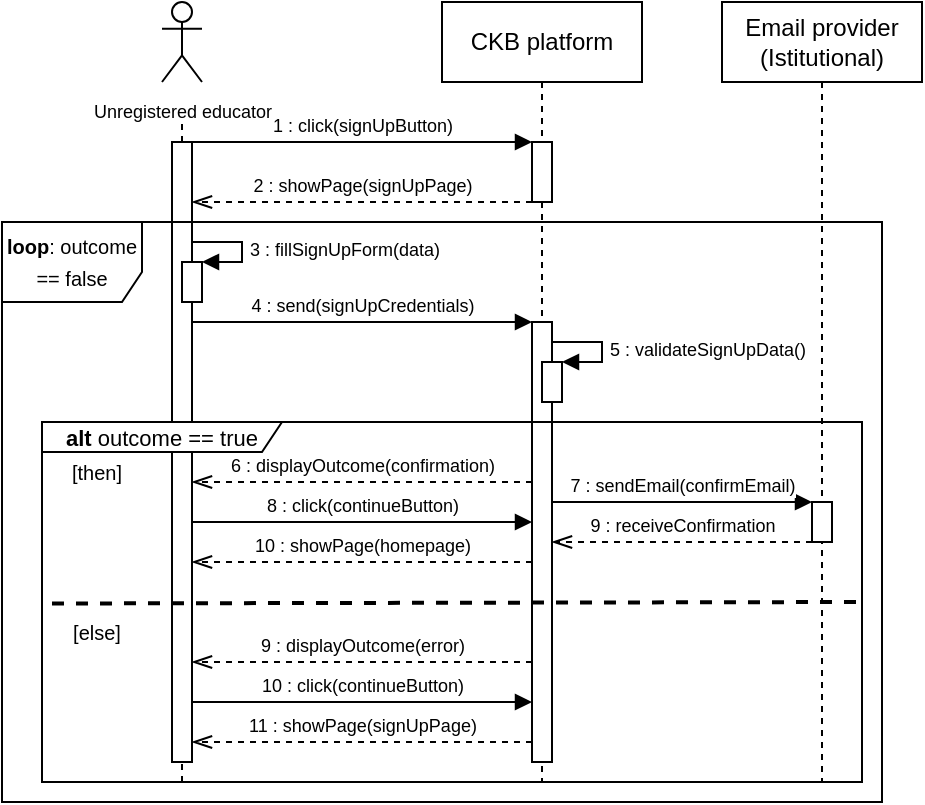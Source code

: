 <mxfile version="22.1.5" type="device">
  <diagram name="Page-1" id="2YBvvXClWsGukQMizWep">
    <mxGraphModel dx="1807" dy="433" grid="1" gridSize="10" guides="1" tooltips="1" connect="1" arrows="1" fold="1" page="1" pageScale="1" pageWidth="850" pageHeight="1100" math="0" shadow="0">
      <root>
        <mxCell id="0" />
        <mxCell id="1" parent="0" />
        <mxCell id="N4dMPoxiRUDQKIRCIP64-26" value="CKB platform" style="shape=umlLifeline;perimeter=lifelinePerimeter;whiteSpace=wrap;html=1;container=0;dropTarget=0;collapsible=0;recursiveResize=0;outlineConnect=0;portConstraint=eastwest;newEdgeStyle={&quot;edgeStyle&quot;:&quot;elbowEdgeStyle&quot;,&quot;elbow&quot;:&quot;vertical&quot;,&quot;curved&quot;:0,&quot;rounded&quot;:0};" vertex="1" parent="1">
          <mxGeometry x="50" y="50" width="100" height="390" as="geometry" />
        </mxCell>
        <mxCell id="N4dMPoxiRUDQKIRCIP64-27" value="" style="html=1;points=[];perimeter=orthogonalPerimeter;outlineConnect=0;targetShapes=umlLifeline;portConstraint=eastwest;newEdgeStyle={&quot;edgeStyle&quot;:&quot;elbowEdgeStyle&quot;,&quot;elbow&quot;:&quot;vertical&quot;,&quot;curved&quot;:0,&quot;rounded&quot;:0};" vertex="1" parent="N4dMPoxiRUDQKIRCIP64-26">
          <mxGeometry x="45" y="70" width="10" height="30" as="geometry" />
        </mxCell>
        <mxCell id="N4dMPoxiRUDQKIRCIP64-28" value="" style="html=1;points=[];perimeter=orthogonalPerimeter;outlineConnect=0;targetShapes=umlLifeline;portConstraint=eastwest;newEdgeStyle={&quot;edgeStyle&quot;:&quot;elbowEdgeStyle&quot;,&quot;elbow&quot;:&quot;vertical&quot;,&quot;curved&quot;:0,&quot;rounded&quot;:0};" vertex="1" parent="N4dMPoxiRUDQKIRCIP64-26">
          <mxGeometry x="45" y="160" width="10" height="220" as="geometry" />
        </mxCell>
        <mxCell id="N4dMPoxiRUDQKIRCIP64-29" value="" style="html=1;points=[[0,0,0,0,5],[0,1,0,0,-5],[1,0,0,0,5],[1,1,0,0,-5]];perimeter=orthogonalPerimeter;outlineConnect=0;targetShapes=umlLifeline;portConstraint=eastwest;newEdgeStyle={&quot;curved&quot;:0,&quot;rounded&quot;:0};" vertex="1" parent="N4dMPoxiRUDQKIRCIP64-26">
          <mxGeometry x="50" y="180" width="10" height="20" as="geometry" />
        </mxCell>
        <mxCell id="N4dMPoxiRUDQKIRCIP64-30" value="&lt;font style=&quot;font-size: 9px;&quot;&gt;5 : validateSignUpData()&lt;/font&gt;" style="html=1;align=left;spacingLeft=2;endArrow=block;rounded=0;edgeStyle=orthogonalEdgeStyle;curved=0;rounded=0;" edge="1" parent="N4dMPoxiRUDQKIRCIP64-26" target="N4dMPoxiRUDQKIRCIP64-29" source="N4dMPoxiRUDQKIRCIP64-28">
          <mxGeometry relative="1" as="geometry">
            <mxPoint x="55" y="150" as="sourcePoint" />
            <Array as="points">
              <mxPoint x="80" y="170" />
              <mxPoint x="80" y="180" />
            </Array>
          </mxGeometry>
        </mxCell>
        <mxCell id="N4dMPoxiRUDQKIRCIP64-31" value="&lt;font style=&quot;font-size: 9px;&quot;&gt;Unregistered educator&lt;/font&gt;" style="shape=umlActor;verticalLabelPosition=bottom;verticalAlign=top;html=1;outlineConnect=0;" vertex="1" parent="1">
          <mxGeometry x="-90" y="50" width="20" height="40" as="geometry" />
        </mxCell>
        <mxCell id="N4dMPoxiRUDQKIRCIP64-32" value="" style="endArrow=none;dashed=1;html=1;rounded=0;" edge="1" parent="1" source="N4dMPoxiRUDQKIRCIP64-34">
          <mxGeometry width="50" height="50" relative="1" as="geometry">
            <mxPoint x="-80" y="360" as="sourcePoint" />
            <mxPoint x="-80" y="110" as="targetPoint" />
          </mxGeometry>
        </mxCell>
        <mxCell id="N4dMPoxiRUDQKIRCIP64-33" value="" style="endArrow=none;dashed=1;html=1;rounded=0;" edge="1" parent="1" target="N4dMPoxiRUDQKIRCIP64-34">
          <mxGeometry width="50" height="50" relative="1" as="geometry">
            <mxPoint x="-80" y="440" as="sourcePoint" />
            <mxPoint x="-79.93" y="370" as="targetPoint" />
          </mxGeometry>
        </mxCell>
        <mxCell id="N4dMPoxiRUDQKIRCIP64-34" value="" style="html=1;points=[];perimeter=orthogonalPerimeter;outlineConnect=0;targetShapes=umlLifeline;portConstraint=eastwest;newEdgeStyle={&quot;edgeStyle&quot;:&quot;elbowEdgeStyle&quot;,&quot;elbow&quot;:&quot;vertical&quot;,&quot;curved&quot;:0,&quot;rounded&quot;:0};" vertex="1" parent="1">
          <mxGeometry x="-85" y="120" width="10" height="310" as="geometry" />
        </mxCell>
        <mxCell id="N4dMPoxiRUDQKIRCIP64-35" value="&lt;font style=&quot;font-size: 9px;&quot;&gt;1 : click(signUpButton)&lt;/font&gt;" style="html=1;verticalAlign=bottom;endArrow=block;edgeStyle=elbowEdgeStyle;elbow=vertical;curved=0;rounded=0;" edge="1" parent="1" source="N4dMPoxiRUDQKIRCIP64-34" target="N4dMPoxiRUDQKIRCIP64-27">
          <mxGeometry relative="1" as="geometry">
            <mxPoint x="-40" y="120" as="sourcePoint" />
            <Array as="points">
              <mxPoint x="40" y="120" />
            </Array>
            <mxPoint x="125" y="120" as="targetPoint" />
          </mxGeometry>
        </mxCell>
        <mxCell id="N4dMPoxiRUDQKIRCIP64-36" value="&lt;font style=&quot;font-size: 9px;&quot;&gt;2 : showPage(signUpPage)&lt;/font&gt;" style="html=1;verticalAlign=bottom;endArrow=openThin;dashed=1;endSize=8;edgeStyle=elbowEdgeStyle;elbow=vertical;curved=0;rounded=0;endFill=0;" edge="1" parent="1" source="N4dMPoxiRUDQKIRCIP64-27" target="N4dMPoxiRUDQKIRCIP64-34">
          <mxGeometry relative="1" as="geometry">
            <mxPoint x="-40" y="150" as="targetPoint" />
            <Array as="points">
              <mxPoint x="15" y="150" />
            </Array>
            <mxPoint x="90" y="150" as="sourcePoint" />
          </mxGeometry>
        </mxCell>
        <mxCell id="N4dMPoxiRUDQKIRCIP64-37" value="" style="html=1;points=[[0,0,0,0,5],[0,1,0,0,-5],[1,0,0,0,5],[1,1,0,0,-5]];perimeter=orthogonalPerimeter;outlineConnect=0;targetShapes=umlLifeline;portConstraint=eastwest;newEdgeStyle={&quot;curved&quot;:0,&quot;rounded&quot;:0};" vertex="1" parent="1">
          <mxGeometry x="-80" y="180" width="10" height="20" as="geometry" />
        </mxCell>
        <mxCell id="N4dMPoxiRUDQKIRCIP64-38" value="&lt;font style=&quot;font-size: 9px;&quot;&gt;4 : send(signUpCredentials)&lt;/font&gt;" style="html=1;verticalAlign=bottom;endArrow=block;edgeStyle=elbowEdgeStyle;elbow=vertical;curved=0;rounded=0;" edge="1" parent="1" target="N4dMPoxiRUDQKIRCIP64-28" source="N4dMPoxiRUDQKIRCIP64-34">
          <mxGeometry relative="1" as="geometry">
            <mxPoint x="-70" y="200" as="sourcePoint" />
            <Array as="points">
              <mxPoint x="40" y="210" />
            </Array>
            <mxPoint x="100" y="210" as="targetPoint" />
          </mxGeometry>
        </mxCell>
        <mxCell id="N4dMPoxiRUDQKIRCIP64-39" value="&lt;font style=&quot;font-size: 9px;&quot;&gt;6 : displayOutcome(confirmation)&lt;/font&gt;" style="html=1;verticalAlign=bottom;endArrow=openThin;dashed=1;endSize=8;edgeStyle=elbowEdgeStyle;elbow=vertical;curved=0;rounded=0;endFill=0;" edge="1" parent="1">
          <mxGeometry relative="1" as="geometry">
            <mxPoint x="-75" y="290" as="targetPoint" />
            <Array as="points">
              <mxPoint x="20" y="290" />
            </Array>
            <mxPoint x="95" y="290" as="sourcePoint" />
          </mxGeometry>
        </mxCell>
        <mxCell id="N4dMPoxiRUDQKIRCIP64-40" value="&lt;b&gt;alt &lt;/b&gt;outcome == true" style="shape=umlFrame;whiteSpace=wrap;html=1;pointerEvents=0;width=120;height=15;fontSize=11;" vertex="1" parent="1">
          <mxGeometry x="-150" y="260" width="410" height="180" as="geometry" />
        </mxCell>
        <mxCell id="N4dMPoxiRUDQKIRCIP64-41" value="[then]" style="text;html=1;strokeColor=none;fillColor=none;align=center;verticalAlign=middle;whiteSpace=wrap;rounded=0;fontSize=10;" vertex="1" parent="1">
          <mxGeometry x="-140" y="280" width="35" height="10" as="geometry" />
        </mxCell>
        <mxCell id="N4dMPoxiRUDQKIRCIP64-42" value="Email provider (Istitutional)" style="shape=umlLifeline;perimeter=lifelinePerimeter;whiteSpace=wrap;html=1;container=0;dropTarget=0;collapsible=0;recursiveResize=0;outlineConnect=0;portConstraint=eastwest;newEdgeStyle={&quot;edgeStyle&quot;:&quot;elbowEdgeStyle&quot;,&quot;elbow&quot;:&quot;vertical&quot;,&quot;curved&quot;:0,&quot;rounded&quot;:0};" vertex="1" parent="1">
          <mxGeometry x="190" y="50" width="100" height="390" as="geometry" />
        </mxCell>
        <mxCell id="N4dMPoxiRUDQKIRCIP64-43" value="" style="html=1;points=[];perimeter=orthogonalPerimeter;outlineConnect=0;targetShapes=umlLifeline;portConstraint=eastwest;newEdgeStyle={&quot;edgeStyle&quot;:&quot;elbowEdgeStyle&quot;,&quot;elbow&quot;:&quot;vertical&quot;,&quot;curved&quot;:0,&quot;rounded&quot;:0};" vertex="1" parent="N4dMPoxiRUDQKIRCIP64-42">
          <mxGeometry x="45" y="250" width="10" height="20" as="geometry" />
        </mxCell>
        <mxCell id="N4dMPoxiRUDQKIRCIP64-44" value="&lt;font style=&quot;font-size: 9px;&quot;&gt;7 : sendEmail(confirmEmail)&lt;/font&gt;" style="html=1;verticalAlign=bottom;endArrow=block;edgeStyle=elbowEdgeStyle;elbow=vertical;curved=0;rounded=0;" edge="1" parent="1" target="N4dMPoxiRUDQKIRCIP64-43">
          <mxGeometry relative="1" as="geometry">
            <mxPoint x="105" y="300" as="sourcePoint" />
            <Array as="points">
              <mxPoint x="225" y="300" />
            </Array>
            <mxPoint x="285" y="300" as="targetPoint" />
          </mxGeometry>
        </mxCell>
        <mxCell id="N4dMPoxiRUDQKIRCIP64-45" value="&lt;font style=&quot;font-size: 9px;&quot;&gt;9 : receiveConfirmation&lt;/font&gt;" style="html=1;verticalAlign=bottom;endArrow=openThin;dashed=1;endSize=8;edgeStyle=elbowEdgeStyle;elbow=vertical;curved=0;rounded=0;endFill=0;" edge="1" parent="1" source="N4dMPoxiRUDQKIRCIP64-43">
          <mxGeometry relative="1" as="geometry">
            <mxPoint x="105" y="320" as="targetPoint" />
            <Array as="points">
              <mxPoint x="200" y="320" />
            </Array>
            <mxPoint x="280" y="320" as="sourcePoint" />
          </mxGeometry>
        </mxCell>
        <mxCell id="N4dMPoxiRUDQKIRCIP64-46" value="" style="endArrow=none;dashed=1;html=1;rounded=0;exitX=0.001;exitY=0.409;exitDx=0;exitDy=0;exitPerimeter=0;strokeWidth=2;" edge="1" parent="1">
          <mxGeometry width="50" height="50" relative="1" as="geometry">
            <mxPoint x="-145" y="350.75" as="sourcePoint" />
            <mxPoint x="260" y="350" as="targetPoint" />
          </mxGeometry>
        </mxCell>
        <mxCell id="N4dMPoxiRUDQKIRCIP64-47" value="[else]" style="text;html=1;strokeColor=none;fillColor=none;align=center;verticalAlign=middle;whiteSpace=wrap;rounded=0;fontSize=10;" vertex="1" parent="1">
          <mxGeometry x="-140" y="360" width="35" height="10" as="geometry" />
        </mxCell>
        <mxCell id="N4dMPoxiRUDQKIRCIP64-48" value="&lt;font style=&quot;font-size: 9px;&quot;&gt;9 : displayOutcome(error)&lt;/font&gt;" style="html=1;verticalAlign=bottom;endArrow=openThin;dashed=1;endSize=8;edgeStyle=elbowEdgeStyle;elbow=vertical;curved=0;rounded=0;endFill=0;" edge="1" parent="1">
          <mxGeometry relative="1" as="geometry">
            <mxPoint x="-75" y="380" as="targetPoint" />
            <Array as="points">
              <mxPoint x="20" y="380" />
            </Array>
            <mxPoint x="95" y="380" as="sourcePoint" />
          </mxGeometry>
        </mxCell>
        <mxCell id="N4dMPoxiRUDQKIRCIP64-49" value="&lt;font style=&quot;font-size: 9px;&quot;&gt;3 : fillSignUpForm(data)&lt;/font&gt;" style="html=1;align=left;spacingLeft=2;endArrow=block;rounded=0;edgeStyle=orthogonalEdgeStyle;curved=0;rounded=0;" edge="1" parent="1" target="N4dMPoxiRUDQKIRCIP64-37" source="N4dMPoxiRUDQKIRCIP64-34">
          <mxGeometry relative="1" as="geometry">
            <mxPoint x="-70" y="170" as="sourcePoint" />
            <Array as="points">
              <mxPoint x="-50" y="170" />
              <mxPoint x="-50" y="180" />
            </Array>
            <mxPoint x="-65" y="200" as="targetPoint" />
          </mxGeometry>
        </mxCell>
        <mxCell id="N4dMPoxiRUDQKIRCIP64-50" value="&lt;p style=&quot;line-height: 120%;&quot;&gt;&lt;font style=&quot;font-size: 10px;&quot;&gt;&lt;b&gt;loop&lt;/b&gt;: outcome == false&lt;/font&gt;&lt;/p&gt;" style="shape=umlFrame;whiteSpace=wrap;html=1;pointerEvents=0;width=70;height=40;verticalAlign=middle;horizontal=1;labelPosition=center;verticalLabelPosition=middle;align=center;" vertex="1" parent="1">
          <mxGeometry x="-170" y="160" width="440" height="290" as="geometry" />
        </mxCell>
        <mxCell id="N4dMPoxiRUDQKIRCIP64-51" value="&lt;font style=&quot;font-size: 9px;&quot;&gt;8 : click(continueButton)&lt;/font&gt;" style="html=1;verticalAlign=bottom;endArrow=block;edgeStyle=elbowEdgeStyle;elbow=vertical;curved=0;rounded=0;" edge="1" parent="1" source="N4dMPoxiRUDQKIRCIP64-34" target="N4dMPoxiRUDQKIRCIP64-28">
          <mxGeometry relative="1" as="geometry">
            <mxPoint x="-75" y="310" as="sourcePoint" />
            <Array as="points">
              <mxPoint x="40" y="310" />
            </Array>
            <mxPoint x="135" y="310" as="targetPoint" />
          </mxGeometry>
        </mxCell>
        <mxCell id="N4dMPoxiRUDQKIRCIP64-52" value="&lt;font style=&quot;font-size: 9px;&quot;&gt;10 : showPage(homepage)&lt;/font&gt;" style="html=1;verticalAlign=bottom;endArrow=openThin;dashed=1;endSize=8;edgeStyle=elbowEdgeStyle;elbow=vertical;curved=0;rounded=0;endFill=0;" edge="1" parent="1" source="N4dMPoxiRUDQKIRCIP64-28" target="N4dMPoxiRUDQKIRCIP64-34">
          <mxGeometry relative="1" as="geometry">
            <mxPoint x="-75" y="330" as="targetPoint" />
            <Array as="points">
              <mxPoint x="20" y="330" />
            </Array>
            <mxPoint x="135" y="330" as="sourcePoint" />
          </mxGeometry>
        </mxCell>
        <mxCell id="N4dMPoxiRUDQKIRCIP64-53" value="&lt;font style=&quot;font-size: 9px;&quot;&gt;10 : click(continueButton)&lt;/font&gt;" style="html=1;verticalAlign=bottom;endArrow=block;edgeStyle=elbowEdgeStyle;elbow=vertical;curved=0;rounded=0;" edge="1" parent="1" source="N4dMPoxiRUDQKIRCIP64-34" target="N4dMPoxiRUDQKIRCIP64-28">
          <mxGeometry x="-0.002" relative="1" as="geometry">
            <mxPoint x="-75" y="400" as="sourcePoint" />
            <Array as="points">
              <mxPoint x="40" y="400" />
            </Array>
            <mxPoint x="135" y="400" as="targetPoint" />
            <mxPoint as="offset" />
          </mxGeometry>
        </mxCell>
        <mxCell id="N4dMPoxiRUDQKIRCIP64-54" value="&lt;font style=&quot;font-size: 9px;&quot;&gt;11 : showPage(signUpPage)&lt;/font&gt;" style="html=1;verticalAlign=bottom;endArrow=openThin;dashed=1;endSize=8;edgeStyle=elbowEdgeStyle;elbow=vertical;curved=0;rounded=0;endFill=0;" edge="1" parent="1" source="N4dMPoxiRUDQKIRCIP64-28" target="N4dMPoxiRUDQKIRCIP64-34">
          <mxGeometry relative="1" as="geometry">
            <mxPoint x="-75" y="420" as="targetPoint" />
            <Array as="points">
              <mxPoint x="20" y="420" />
            </Array>
            <mxPoint x="135" y="420" as="sourcePoint" />
          </mxGeometry>
        </mxCell>
      </root>
    </mxGraphModel>
  </diagram>
</mxfile>
